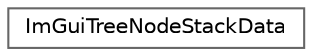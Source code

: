 digraph "类继承关系图"
{
 // LATEX_PDF_SIZE
  bgcolor="transparent";
  edge [fontname=Helvetica,fontsize=10,labelfontname=Helvetica,labelfontsize=10];
  node [fontname=Helvetica,fontsize=10,shape=box,height=0.2,width=0.4];
  rankdir="LR";
  Node0 [id="Node000000",label="ImGuiTreeNodeStackData",height=0.2,width=0.4,color="grey40", fillcolor="white", style="filled",URL="$struct_im_gui_tree_node_stack_data.html",tooltip=" "];
}
